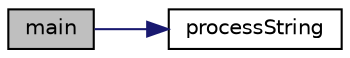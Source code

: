 digraph "main"
{
 // LATEX_PDF_SIZE
  edge [fontname="Helvetica",fontsize="10",labelfontname="Helvetica",labelfontsize="10"];
  node [fontname="Helvetica",fontsize="10",shape=record];
  rankdir="LR";
  Node1 [label="main",height=0.2,width=0.4,color="black", fillcolor="grey75", style="filled", fontcolor="black",tooltip=" "];
  Node1 -> Node2 [color="midnightblue",fontsize="10",style="solid",fontname="Helvetica"];
  Node2 [label="processString",height=0.2,width=0.4,color="black", fillcolor="white", style="filled",URL="$openhttest_8cpp.html#a321fdf89dc9c2e1c2d8b4b231650449f",tooltip=" "];
}
